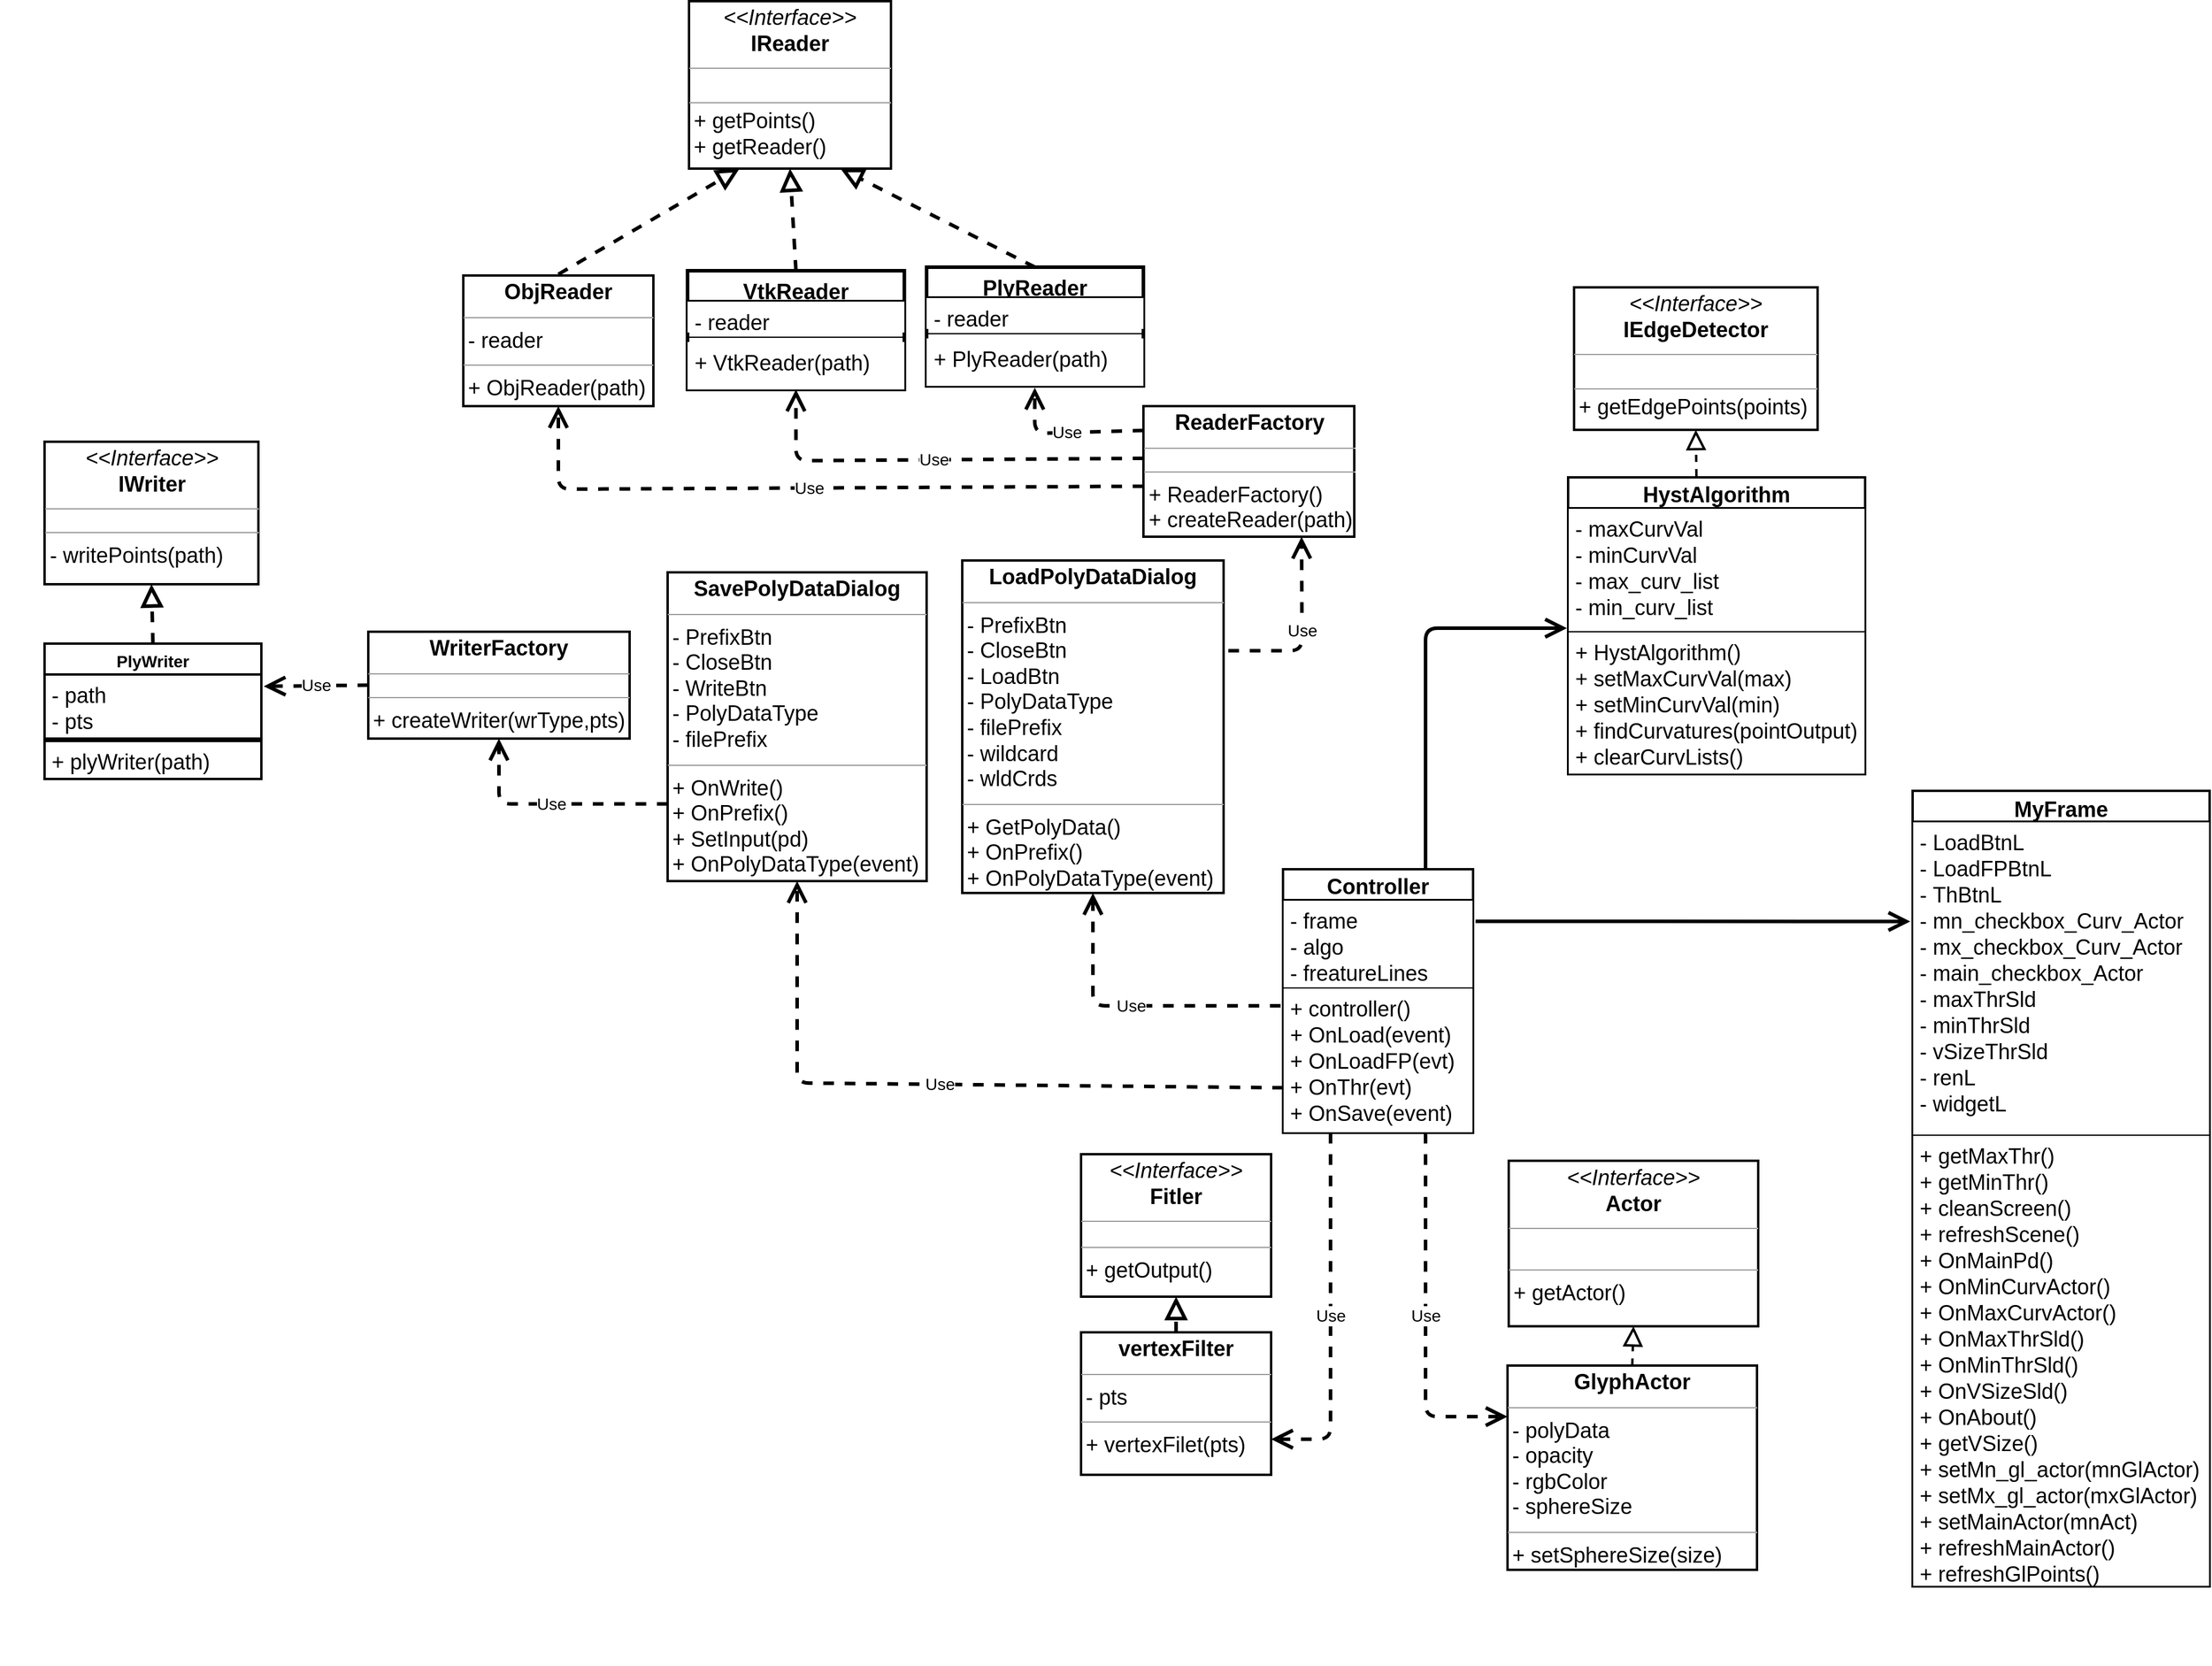 <mxfile version="13.6.3" type="device"><diagram id="arAiAwgTj6koBBuHnIMw" name="Page-1"><mxGraphModel dx="2340" dy="1719" grid="1" gridSize="10" guides="1" tooltips="1" connect="1" arrows="1" fold="1" page="1" pageScale="1" pageWidth="1100" pageHeight="1100" math="0" shadow="0"><root><mxCell id="0"/><mxCell id="1" parent="0"/><mxCell id="KQCV_hTk6XwVhJY0CgqL-32" value="" style="group;" parent="1" vertex="1" connectable="0"><mxGeometry x="730" y="20" width="320" height="420" as="geometry"/></mxCell><mxCell id="KQCV_hTk6XwVhJY0CgqL-8" value="&lt;p style=&quot;margin: 4px 0px 0px ; text-align: center ; font-size: 18px&quot;&gt;&lt;font style=&quot;font-size: 18px&quot;&gt;&lt;i&gt;&amp;lt;&amp;lt;Interface&amp;gt;&amp;gt;&lt;/i&gt;&lt;br&gt;&lt;b&gt;IEdgeDetector&lt;/b&gt;&lt;/font&gt;&lt;/p&gt;&lt;hr size=&quot;1&quot; style=&quot;font-size: 18px&quot;&gt;&lt;p style=&quot;margin: 0px 0px 0px 4px ; font-size: 11px&quot;&gt;&lt;font style=&quot;font-size: 11px&quot;&gt;&lt;br&gt;&lt;/font&gt;&lt;/p&gt;&lt;hr size=&quot;1&quot; style=&quot;font-size: 11px&quot;&gt;&lt;p style=&quot;margin: 0px 0px 0px 4px ; font-size: 18px&quot;&gt;&lt;font style=&quot;font-size: 18px&quot;&gt;+ getEdgePoints(points)&amp;nbsp;&lt;/font&gt;&lt;br&gt;&lt;/p&gt;" style="verticalAlign=top;align=left;overflow=fill;fontSize=12;fontFamily=Helvetica;html=1;strokeWidth=2;" parent="KQCV_hTk6XwVhJY0CgqL-32" vertex="1"><mxGeometry x="45" width="205" height="120" as="geometry"/></mxCell><mxCell id="KQCV_hTk6XwVhJY0CgqL-16" value="" style="endArrow=block;dashed=1;endFill=0;endSize=12;html=1;entryX=0.5;entryY=1;entryDx=0;entryDy=0;fontSize=12;strokeWidth=2;" parent="KQCV_hTk6XwVhJY0CgqL-32" target="KQCV_hTk6XwVhJY0CgqL-8" edge="1"><mxGeometry width="160" relative="1" as="geometry"><mxPoint x="148" y="159" as="sourcePoint"/><mxPoint x="265" y="160" as="targetPoint"/></mxGeometry></mxCell><mxCell id="KQCV_hTk6XwVhJY0CgqL-12" value="HystAlgorithm" style="swimlane;fontStyle=1;align=center;verticalAlign=top;childLayout=stackLayout;horizontal=1;startSize=26;horizontalStack=0;resizeParent=1;resizeParentMax=0;resizeLast=0;collapsible=1;marginBottom=0;fontSize=18;spacingTop=-3;spacingBottom=2;strokeWidth=2;" parent="KQCV_hTk6XwVhJY0CgqL-32" vertex="1"><mxGeometry x="40" y="160" width="250" height="250" as="geometry"/></mxCell><mxCell id="KQCV_hTk6XwVhJY0CgqL-13" value="- maxCurvVal&#10;- minCurvVal&#10;- max_curv_list&#10;- min_curv_list" style="text;align=left;verticalAlign=top;spacingLeft=4;spacingRight=4;overflow=hidden;rotatable=0;points=[[0,0.5],[1,0.5]];portConstraint=eastwest;fillColor=#ffffff;fontSize=18;strokeColor=#000000;" parent="KQCV_hTk6XwVhJY0CgqL-12" vertex="1"><mxGeometry y="26" width="250" height="104" as="geometry"/></mxCell><mxCell id="KQCV_hTk6XwVhJY0CgqL-14" value="" style="line;strokeWidth=1;align=left;verticalAlign=middle;spacingTop=-1;spacingLeft=3;spacingRight=3;rotatable=0;labelPosition=right;points=[];portConstraint=eastwest;" parent="KQCV_hTk6XwVhJY0CgqL-12" vertex="1"><mxGeometry y="130" width="250" as="geometry"/></mxCell><mxCell id="KQCV_hTk6XwVhJY0CgqL-15" value="+ HystAlgorithm()&#10;+ setMaxCurvVal(max)&#10;+ setMinCurvVal(min)&#10;+ findCurvatures(pointOutput)&#10;+ clearCurvLists()" style="text;align=left;verticalAlign=top;spacingLeft=4;spacingRight=4;overflow=hidden;rotatable=0;points=[[0,0.5],[1,0.5]];portConstraint=eastwest;fillColor=#ffffff;fontSize=18;strokeColor=#000000;" parent="KQCV_hTk6XwVhJY0CgqL-12" vertex="1"><mxGeometry y="130" width="250" height="120" as="geometry"/></mxCell><mxCell id="54q2OSOH__a61z3snCUi-2" value="" style="group" parent="1" vertex="1" connectable="0"><mxGeometry x="-550" y="170" width="222.5" height="260" as="geometry"/></mxCell><mxCell id="54q2OSOH__a61z3snCUi-3" value="" style="group" parent="54q2OSOH__a61z3snCUi-2" vertex="1" connectable="0"><mxGeometry x="40" y="-10" width="182.5" height="270" as="geometry"/></mxCell><mxCell id="54q2OSOH__a61z3snCUi-4" value="&lt;p style=&quot;margin: 4px 0px 0px ; text-align: center ; font-size: 18px&quot;&gt;&lt;font style=&quot;font-size: 18px&quot;&gt;&lt;i&gt;&amp;lt;&amp;lt;Interface&amp;gt;&amp;gt;&lt;/i&gt;&lt;br&gt;&lt;b&gt;IWriter&lt;/b&gt;&lt;/font&gt;&lt;/p&gt;&lt;hr size=&quot;1&quot; style=&quot;font-size: 18px&quot;&gt;&lt;p style=&quot;margin: 0px 0px 0px 4px ; font-size: 1px&quot;&gt;&lt;font style=&quot;font-size: 1px&quot;&gt;&lt;br&gt;&lt;/font&gt;&lt;/p&gt;&lt;hr size=&quot;1&quot; style=&quot;font-size: 18px&quot;&gt;&lt;p style=&quot;margin: 0px 0px 0px 4px ; font-size: 18px&quot;&gt;&lt;font style=&quot;font-size: 18px&quot;&gt;- writePoints(path)&lt;/font&gt;&lt;br&gt;&lt;/p&gt;" style="verticalAlign=top;align=left;overflow=fill;fontSize=12;fontFamily=Helvetica;html=1;strokeWidth=2;" parent="54q2OSOH__a61z3snCUi-3" vertex="1"><mxGeometry x="-2.5" y="-10" width="180" height="120" as="geometry"/></mxCell><mxCell id="54q2OSOH__a61z3snCUi-5" value="" style="endArrow=block;dashed=1;endFill=0;endSize=12;html=1;strokeWidth=3;entryX=0.5;entryY=1;entryDx=0;entryDy=0;exitX=0.5;exitY=0;exitDx=0;exitDy=0;fontSize=11;" parent="54q2OSOH__a61z3snCUi-3" source="54q2OSOH__a61z3snCUi-6" target="54q2OSOH__a61z3snCUi-4" edge="1"><mxGeometry width="160" relative="1" as="geometry"><mxPoint x="88" y="150" as="sourcePoint"/><mxPoint x="89.5" y="116" as="targetPoint"/></mxGeometry></mxCell><mxCell id="54q2OSOH__a61z3snCUi-6" value="PlyWriter" style="swimlane;fontStyle=1;align=center;verticalAlign=top;childLayout=stackLayout;horizontal=1;startSize=26;horizontalStack=0;resizeParent=1;resizeParentMax=0;resizeLast=0;collapsible=1;marginBottom=0;fontSize=14;strokeWidth=2;" parent="54q2OSOH__a61z3snCUi-3" vertex="1"><mxGeometry x="-2.5" y="160" width="182.5" height="114" as="geometry"/></mxCell><mxCell id="54q2OSOH__a61z3snCUi-7" value="- path&#10;- pts" style="text;align=left;verticalAlign=top;spacingLeft=4;spacingRight=4;overflow=hidden;rotatable=0;points=[[0,0.5],[1,0.5]];portConstraint=eastwest;fillColor=#ffffff;fontSize=18;strokeWidth=2;strokeColor=#000000;" parent="54q2OSOH__a61z3snCUi-6" vertex="1"><mxGeometry y="26" width="182.5" height="54" as="geometry"/></mxCell><mxCell id="54q2OSOH__a61z3snCUi-8" value="" style="line;strokeWidth=1;align=left;verticalAlign=middle;spacingTop=-1;spacingLeft=3;spacingRight=3;rotatable=0;labelPosition=right;points=[];portConstraint=eastwest;" parent="54q2OSOH__a61z3snCUi-6" vertex="1"><mxGeometry y="80" width="182.5" height="2" as="geometry"/></mxCell><mxCell id="54q2OSOH__a61z3snCUi-9" value="+ plyWriter(path)" style="text;align=left;verticalAlign=top;spacingLeft=4;spacingRight=4;overflow=hidden;rotatable=0;points=[[0,0.5],[1,0.5]];portConstraint=eastwest;fillColor=#ffffff;fontSize=18;strokeWidth=2;strokeColor=#000000;" parent="54q2OSOH__a61z3snCUi-6" vertex="1"><mxGeometry y="82" width="182.5" height="32" as="geometry"/></mxCell><mxCell id="R6OLLwpzpmfVlheJhy-e-11" value="" style="endArrow=open;endFill=1;endSize=12;html=1;exitX=1.013;exitY=0.241;exitDx=0;exitDy=0;strokeWidth=3;exitPerimeter=0;" parent="1" source="54q2OSOH__a61z3snCUi-36" edge="1"><mxGeometry width="160" relative="1" as="geometry"><mxPoint x="700" y="393" as="sourcePoint"/><mxPoint x="1058" y="554" as="targetPoint"/><Array as="points"/></mxGeometry></mxCell><mxCell id="R6OLLwpzpmfVlheJhy-e-13" value="&lt;p style=&quot;margin: 4px 0px 0px ; text-align: center ; font-size: 18px&quot;&gt;&lt;b&gt;&lt;font style=&quot;font-size: 18px&quot;&gt;ReaderFactory&lt;/font&gt;&lt;/b&gt;&lt;/p&gt;&lt;hr size=&quot;1&quot; style=&quot;font-size: 18px&quot;&gt;&lt;p style=&quot;margin: 0px 0px 0px 4px ; font-size: 1px&quot;&gt;&lt;font style=&quot;font-size: 1px&quot;&gt;&lt;br&gt;&lt;/font&gt;&lt;/p&gt;&lt;hr size=&quot;1&quot; style=&quot;font-size: 18px&quot;&gt;&lt;p style=&quot;margin: 0px 0px 0px 4px ; font-size: 18px&quot;&gt;&lt;font style=&quot;font-size: 18px&quot;&gt;+ ReaderFactory()&lt;/font&gt;&lt;/p&gt;&lt;p style=&quot;margin: 0px 0px 0px 4px ; font-size: 18px&quot;&gt;&lt;font style=&quot;font-size: 18px&quot;&gt;+&amp;nbsp;createReader(path)&lt;/font&gt;&lt;/p&gt;" style="verticalAlign=top;align=left;overflow=fill;fontSize=12;fontFamily=Helvetica;html=1;strokeWidth=2;" parent="1" vertex="1"><mxGeometry x="412.5" y="120" width="177.5" height="110" as="geometry"/></mxCell><mxCell id="R6OLLwpzpmfVlheJhy-e-16" value="Use" style="endArrow=open;endSize=12;dashed=1;html=1;entryX=0.499;entryY=1.038;entryDx=0;entryDy=0;entryPerimeter=0;exitX=0;exitY=0.25;exitDx=0;exitDy=0;strokeWidth=3;fontSize=14;" parent="1" target="KQCV_hTk6XwVhJY0CgqL-6" edge="1"><mxGeometry width="160" relative="1" as="geometry"><mxPoint x="412.5" y="140.5" as="sourcePoint"/><mxPoint x="360" y="139" as="targetPoint"/><Array as="points"><mxPoint x="321" y="143"/></Array><mxPoint as="offset"/></mxGeometry></mxCell><mxCell id="divu3ZJ7DcPybCkY2x0n-4" value="&lt;p style=&quot;margin: 4px 0px 0px ; text-align: center ; font-size: 18px&quot;&gt;&lt;b&gt;&lt;font style=&quot;font-size: 18px&quot;&gt;ObjReader&lt;/font&gt;&lt;/b&gt;&lt;/p&gt;&lt;hr size=&quot;1&quot; style=&quot;font-size: 18px&quot;&gt;&lt;p style=&quot;margin: 0px 0px 0px 4px ; font-size: 18px&quot;&gt;&lt;font style=&quot;font-size: 18px&quot;&gt;- reader&lt;/font&gt;&lt;/p&gt;&lt;hr size=&quot;1&quot; style=&quot;font-size: 18px&quot;&gt;&lt;p style=&quot;margin: 0px 0px 0px 4px ; font-size: 18px&quot;&gt;&lt;font style=&quot;font-size: 18px&quot;&gt;+ ObjReader(path)&lt;/font&gt;&lt;/p&gt;" style="verticalAlign=top;align=left;overflow=fill;fontSize=12;fontFamily=Helvetica;html=1;strokeWidth=2;" parent="1" vertex="1"><mxGeometry x="-160" y="10" width="160" height="110" as="geometry"/></mxCell><mxCell id="R6OLLwpzpmfVlheJhy-e-5" value="" style="endArrow=block;dashed=1;endFill=0;endSize=12;html=1;exitX=0.5;exitY=0;exitDx=0;exitDy=0;entryX=0.5;entryY=1;entryDx=0;entryDy=0;strokeWidth=3;" parent="1" source="R6OLLwpzpmfVlheJhy-e-1" target="KQCV_hTk6XwVhJY0CgqL-2" edge="1"><mxGeometry width="160" relative="1" as="geometry"><mxPoint x="210" y="39" as="sourcePoint"/><mxPoint x="180" y="-31" as="targetPoint"/></mxGeometry></mxCell><mxCell id="KQCV_hTk6XwVhJY0CgqL-2" value="&lt;p style=&quot;margin: 4px 0px 0px ; text-align: center ; font-size: 18px&quot;&gt;&lt;font style=&quot;font-size: 18px&quot;&gt;&lt;i&gt;&amp;lt;&amp;lt;Interface&amp;gt;&amp;gt;&lt;/i&gt;&lt;br&gt;&lt;b&gt;IReader&lt;/b&gt;&lt;/font&gt;&lt;/p&gt;&lt;hr size=&quot;1&quot; style=&quot;font-size: 18px&quot;&gt;&lt;p style=&quot;margin: 0px 0px 0px 4px ; font-size: 11px&quot;&gt;&lt;font style=&quot;font-size: 11px&quot;&gt;&lt;br&gt;&lt;/font&gt;&lt;/p&gt;&lt;hr size=&quot;1&quot; style=&quot;font-size: 11px&quot;&gt;&lt;p style=&quot;margin: 0px 0px 0px 4px ; font-size: 18px&quot;&gt;&lt;font style=&quot;font-size: 18px&quot;&gt;+ getPoints()&lt;br&gt;&lt;/font&gt;&lt;/p&gt;&lt;p style=&quot;margin: 0px 0px 0px 4px ; font-size: 18px&quot;&gt;&lt;font style=&quot;font-size: 18px&quot;&gt;+ getReader()&lt;/font&gt;&lt;/p&gt;" style="verticalAlign=top;align=left;overflow=fill;fontSize=12;fontFamily=Helvetica;html=1;strokeWidth=2;" parent="1" vertex="1"><mxGeometry x="30" y="-221" width="170" height="141" as="geometry"/></mxCell><mxCell id="KQCV_hTk6XwVhJY0CgqL-11" value="" style="endArrow=block;dashed=1;endFill=0;endSize=12;html=1;exitX=0.5;exitY=0;exitDx=0;exitDy=0;entryX=0.75;entryY=1;entryDx=0;entryDy=0;strokeWidth=3;" parent="1" source="KQCV_hTk6XwVhJY0CgqL-3" target="KQCV_hTk6XwVhJY0CgqL-2" edge="1"><mxGeometry width="160" relative="1" as="geometry"><mxPoint x="300" y="-7" as="sourcePoint"/><mxPoint x="280" y="-33" as="targetPoint"/></mxGeometry></mxCell><mxCell id="divu3ZJ7DcPybCkY2x0n-6" value="" style="endArrow=block;dashed=1;endFill=0;endSize=12;html=1;entryX=0.25;entryY=1;entryDx=0;entryDy=0;exitX=0.5;exitY=0;exitDx=0;exitDy=0;strokeWidth=3;" parent="1" target="KQCV_hTk6XwVhJY0CgqL-2" edge="1"><mxGeometry width="160" relative="1" as="geometry"><mxPoint x="-80" y="9" as="sourcePoint"/><mxPoint x="50" y="-41" as="targetPoint"/></mxGeometry></mxCell><mxCell id="divu3ZJ7DcPybCkY2x0n-7" value="Use" style="endArrow=open;endSize=12;dashed=1;html=1;entryX=0.5;entryY=1;entryDx=0;entryDy=0;exitX=0;exitY=0.5;exitDx=0;exitDy=0;strokeWidth=3;fontSize=14;" parent="1" target="R6OLLwpzpmfVlheJhy-e-1" edge="1"><mxGeometry width="160" relative="1" as="geometry"><mxPoint x="412.5" y="164" as="sourcePoint"/><mxPoint x="250" y="209" as="targetPoint"/><Array as="points"><mxPoint x="120" y="166"/></Array></mxGeometry></mxCell><mxCell id="divu3ZJ7DcPybCkY2x0n-11" value="Use" style="endArrow=open;endSize=12;dashed=1;html=1;exitX=0;exitY=0.75;exitDx=0;exitDy=0;strokeWidth=3;fontSize=14;" parent="1" edge="1"><mxGeometry width="160" relative="1" as="geometry"><mxPoint x="412.5" y="187.5" as="sourcePoint"/><mxPoint x="-80" y="120" as="targetPoint"/><Array as="points"><mxPoint x="-80" y="190"/></Array></mxGeometry></mxCell><mxCell id="54q2OSOH__a61z3snCUi-35" value="Controller" style="swimlane;fontStyle=1;align=center;verticalAlign=top;childLayout=stackLayout;horizontal=1;startSize=26;horizontalStack=0;resizeParent=1;resizeParentMax=0;resizeLast=0;collapsible=1;marginBottom=0;fontSize=18;spacingTop=-3;strokeWidth=2;" parent="1" vertex="1"><mxGeometry x="530" y="510" width="160" height="222" as="geometry"><mxRectangle x="410" y="300" width="90" height="26" as="alternateBounds"/></mxGeometry></mxCell><mxCell id="54q2OSOH__a61z3snCUi-36" value="- frame&#10;- algo&#10;- freatureLines" style="text;align=left;verticalAlign=top;spacingLeft=4;spacingRight=4;overflow=hidden;rotatable=0;points=[[0,0.5],[1,0.5]];portConstraint=eastwest;fillColor=#ffffff;fontSize=18;strokeColor=#000000;" parent="54q2OSOH__a61z3snCUi-35" vertex="1"><mxGeometry y="26" width="160" height="74" as="geometry"/></mxCell><mxCell id="54q2OSOH__a61z3snCUi-37" value="" style="line;strokeWidth=1;fillColor=none;align=left;verticalAlign=middle;spacingTop=-1;spacingLeft=3;spacingRight=3;rotatable=0;labelPosition=right;points=[];portConstraint=eastwest;" parent="54q2OSOH__a61z3snCUi-35" vertex="1"><mxGeometry y="100" width="160" as="geometry"/></mxCell><mxCell id="54q2OSOH__a61z3snCUi-38" value="+ controller()&#10;+ OnLoad(event)&#10;+ OnLoadFP(evt)&#10;+ OnThr(evt)&#10;+ OnSave(event)" style="text;align=left;verticalAlign=top;spacingLeft=4;spacingRight=4;overflow=hidden;rotatable=0;points=[[0,0.5],[1,0.5]];portConstraint=eastwest;fillColor=#ffffff;fontStyle=0;fontSize=18;strokeColor=#000000;" parent="54q2OSOH__a61z3snCUi-35" vertex="1"><mxGeometry y="100" width="160" height="122" as="geometry"/></mxCell><mxCell id="divu3ZJ7DcPybCkY2x0n-16" value="" style="group" parent="1" vertex="1" connectable="0"><mxGeometry x="720" y="720" width="210" height="460" as="geometry"/></mxCell><mxCell id="KQCV_hTk6XwVhJY0CgqL-17" value="&lt;p style=&quot;margin: 4px 0px 0px ; text-align: center ; font-size: 18px&quot;&gt;&lt;font style=&quot;font-size: 18px&quot;&gt;&lt;i&gt;&amp;lt;&amp;lt;Interface&amp;gt;&amp;gt;&lt;/i&gt;&lt;br&gt;&lt;b&gt;Actor&lt;/b&gt;&lt;/font&gt;&lt;/p&gt;&lt;hr size=&quot;1&quot; style=&quot;font-size: 18px&quot;&gt;&lt;p style=&quot;margin: 0px 0px 0px 4px ; font-size: 13px&quot;&gt;&lt;font style=&quot;font-size: 13px&quot;&gt;&lt;br&gt;&lt;/font&gt;&lt;/p&gt;&lt;hr size=&quot;1&quot; style=&quot;font-size: 18px&quot;&gt;&lt;p style=&quot;margin: 0px 0px 0px 4px ; font-size: 18px&quot;&gt;&lt;font style=&quot;font-size: 18px&quot;&gt;+ getActor()&lt;/font&gt;&lt;/p&gt;" style="verticalAlign=top;align=left;overflow=fill;fontSize=12;fontFamily=Helvetica;html=1;strokeWidth=2;" parent="divu3ZJ7DcPybCkY2x0n-16" vertex="1"><mxGeometry y="35.548" width="210" height="139.333" as="geometry"/></mxCell><mxCell id="divu3ZJ7DcPybCkY2x0n-1" value="&lt;p style=&quot;margin: 4px 0px 0px ; text-align: center ; font-size: 18px&quot;&gt;&lt;b&gt;&lt;font style=&quot;font-size: 18px&quot;&gt;GlyphActor&lt;/font&gt;&lt;/b&gt;&lt;/p&gt;&lt;hr size=&quot;1&quot; style=&quot;font-size: 18px&quot;&gt;&lt;p style=&quot;margin: 0px 0px 0px 4px ; font-size: 18px&quot;&gt;&lt;font style=&quot;font-size: 18px&quot;&gt;-&amp;nbsp;polyData&lt;/font&gt;&lt;/p&gt;&lt;p style=&quot;margin: 0px 0px 0px 4px ; font-size: 18px&quot;&gt;&lt;font style=&quot;font-size: 18px&quot;&gt;- opacity&lt;/font&gt;&lt;/p&gt;&lt;p style=&quot;margin: 0px 0px 0px 4px ; font-size: 18px&quot;&gt;&lt;font style=&quot;font-size: 18px&quot;&gt;- rgbColor&lt;/font&gt;&lt;/p&gt;&lt;p style=&quot;margin: 0px 0px 0px 4px ; font-size: 18px&quot;&gt;&lt;font style=&quot;font-size: 18px&quot;&gt;- sphereSize&lt;/font&gt;&lt;/p&gt;&lt;hr size=&quot;1&quot; style=&quot;font-size: 18px&quot;&gt;&lt;p style=&quot;margin: 0px 0px 0px 4px ; font-size: 18px&quot;&gt;&lt;font style=&quot;font-size: 18px&quot;&gt;+ setSphereSize(size)&lt;/font&gt;&lt;/p&gt;" style="verticalAlign=top;align=left;overflow=fill;fontSize=12;fontFamily=Helvetica;html=1;strokeWidth=2;" parent="divu3ZJ7DcPybCkY2x0n-16" vertex="1"><mxGeometry x="-1" y="207.98" width="210" height="172.02" as="geometry"/></mxCell><mxCell id="divu3ZJ7DcPybCkY2x0n-2" value="" style="endArrow=block;dashed=1;endFill=0;endSize=12;html=1;exitX=0.5;exitY=0;exitDx=0;exitDy=0;entryX=0.5;entryY=1;entryDx=0;entryDy=0;fontSize=11;strokeWidth=2;" parent="divu3ZJ7DcPybCkY2x0n-16" source="divu3ZJ7DcPybCkY2x0n-1" target="KQCV_hTk6XwVhJY0CgqL-17" edge="1"><mxGeometry width="160" relative="1" as="geometry"><mxPoint x="-20" y="139.333" as="sourcePoint"/><mxPoint x="100" y="177.333" as="targetPoint"/></mxGeometry></mxCell><mxCell id="divu3ZJ7DcPybCkY2x0n-17" value="" style="endArrow=open;endFill=1;endSize=12;html=1;exitX=0.75;exitY=0;exitDx=0;exitDy=0;strokeWidth=3;fontSize=12;" parent="1" source="54q2OSOH__a61z3snCUi-35" edge="1"><mxGeometry width="160" relative="1" as="geometry"><mxPoint x="750" y="370" as="sourcePoint"/><mxPoint x="769" y="307" as="targetPoint"/><Array as="points"><mxPoint x="650" y="307"/></Array></mxGeometry></mxCell><mxCell id="R6OLLwpzpmfVlheJhy-e-1" value="VtkReader" style="swimlane;fontStyle=1;align=center;verticalAlign=top;childLayout=stackLayout;horizontal=1;startSize=26;horizontalStack=0;resizeParent=1;resizeParentMax=0;resizeLast=0;collapsible=1;marginBottom=0;fontSize=18;strokeWidth=3;" parent="1" vertex="1"><mxGeometry x="28.75" y="6" width="182.5" height="100" as="geometry"/></mxCell><mxCell id="R6OLLwpzpmfVlheJhy-e-2" value="- reader" style="text;strokeColor=none;align=left;verticalAlign=top;spacingLeft=4;spacingRight=4;overflow=hidden;rotatable=0;points=[[0,0.5],[1,0.5]];portConstraint=eastwest;fillColor=#ffffff;fontSize=18;" parent="R6OLLwpzpmfVlheJhy-e-1" vertex="1"><mxGeometry y="26" width="182.5" height="26" as="geometry"/></mxCell><mxCell id="R6OLLwpzpmfVlheJhy-e-3" value="" style="line;strokeWidth=1;align=left;verticalAlign=middle;spacingTop=-1;spacingLeft=3;spacingRight=3;rotatable=0;labelPosition=right;points=[];portConstraint=eastwest;" parent="R6OLLwpzpmfVlheJhy-e-1" vertex="1"><mxGeometry y="52" width="182.5" height="8" as="geometry"/></mxCell><mxCell id="R6OLLwpzpmfVlheJhy-e-4" value="+ VtkReader(path)" style="text;strokeColor=none;align=left;verticalAlign=top;spacingLeft=4;spacingRight=4;overflow=hidden;rotatable=0;points=[[0,0.5],[1,0.5]];portConstraint=eastwest;fillColor=#ffffff;fontSize=18;" parent="R6OLLwpzpmfVlheJhy-e-1" vertex="1"><mxGeometry y="60" width="182.5" height="40" as="geometry"/></mxCell><mxCell id="KQCV_hTk6XwVhJY0CgqL-3" value="PlyReader" style="swimlane;fontStyle=1;align=center;verticalAlign=top;childLayout=stackLayout;horizontal=1;startSize=26;horizontalStack=0;resizeParent=1;resizeParentMax=0;resizeLast=0;collapsible=1;marginBottom=0;fontSize=18;strokeWidth=3;" parent="1" vertex="1"><mxGeometry x="230" y="3" width="182.5" height="100" as="geometry"/></mxCell><mxCell id="KQCV_hTk6XwVhJY0CgqL-4" value="- reader" style="text;align=left;verticalAlign=top;spacingLeft=4;spacingRight=4;overflow=hidden;rotatable=0;points=[[0,0.5],[1,0.5]];portConstraint=eastwest;fillColor=#ffffff;fontSize=18;" parent="KQCV_hTk6XwVhJY0CgqL-3" vertex="1"><mxGeometry y="26" width="182.5" height="26" as="geometry"/></mxCell><mxCell id="KQCV_hTk6XwVhJY0CgqL-5" value="" style="line;strokeWidth=1;align=left;verticalAlign=middle;spacingTop=-1;spacingLeft=3;spacingRight=3;rotatable=0;labelPosition=right;points=[];portConstraint=eastwest;" parent="KQCV_hTk6XwVhJY0CgqL-3" vertex="1"><mxGeometry y="52" width="182.5" height="8" as="geometry"/></mxCell><mxCell id="KQCV_hTk6XwVhJY0CgqL-6" value="+ PlyReader(path)" style="text;strokeColor=none;align=left;verticalAlign=top;spacingLeft=4;spacingRight=4;overflow=hidden;rotatable=0;points=[[0,0.5],[1,0.5]];portConstraint=eastwest;fillColor=#ffffff;fontSize=18;" parent="KQCV_hTk6XwVhJY0CgqL-3" vertex="1"><mxGeometry y="60" width="182.5" height="40" as="geometry"/></mxCell><mxCell id="divu3ZJ7DcPybCkY2x0n-24" value="&lt;p style=&quot;margin: 4px 0px 0px ; text-align: center ; font-size: 18px&quot;&gt;&lt;b&gt;&lt;font style=&quot;font-size: 18px&quot;&gt;LoadPolyDataDialog&lt;/font&gt;&lt;/b&gt;&lt;/p&gt;&lt;hr size=&quot;1&quot; style=&quot;font-size: 18px&quot;&gt;&lt;p style=&quot;margin: 0px 0px 0px 4px ; font-size: 18px&quot;&gt;&lt;font style=&quot;font-size: 18px&quot;&gt;-&amp;nbsp;PrefixBtn&lt;/font&gt;&lt;/p&gt;&lt;p style=&quot;margin: 0px 0px 0px 4px ; font-size: 18px&quot;&gt;&lt;font style=&quot;font-size: 18px&quot;&gt;-&amp;nbsp;CloseBtn&lt;/font&gt;&lt;/p&gt;&lt;p style=&quot;margin: 0px 0px 0px 4px ; font-size: 18px&quot;&gt;&lt;font style=&quot;font-size: 18px&quot;&gt;-&amp;nbsp;LoadBtn&lt;/font&gt;&lt;/p&gt;&lt;p style=&quot;margin: 0px 0px 0px 4px ; font-size: 18px&quot;&gt;&lt;font style=&quot;font-size: 18px&quot;&gt;-&amp;nbsp;PolyDataType&lt;/font&gt;&lt;/p&gt;&lt;p style=&quot;margin: 0px 0px 0px 4px ; font-size: 18px&quot;&gt;&lt;font style=&quot;font-size: 18px&quot;&gt;-&amp;nbsp;filePrefix&lt;/font&gt;&lt;/p&gt;&lt;p style=&quot;margin: 0px 0px 0px 4px ; font-size: 18px&quot;&gt;&lt;font style=&quot;font-size: 18px&quot;&gt;- wildcard&lt;/font&gt;&lt;/p&gt;&lt;p style=&quot;margin: 0px 0px 0px 4px ; font-size: 18px&quot;&gt;&lt;font style=&quot;font-size: 18px&quot;&gt;-&amp;nbsp;wldCrds&lt;/font&gt;&lt;/p&gt;&lt;hr size=&quot;1&quot; style=&quot;font-size: 18px&quot;&gt;&lt;p style=&quot;margin: 0px 0px 0px 4px ; font-size: 18px&quot;&gt;&lt;font style=&quot;font-size: 18px&quot;&gt;+&amp;nbsp;GetPolyData()&lt;/font&gt;&lt;/p&gt;&lt;p style=&quot;margin: 0px 0px 0px 4px ; font-size: 18px&quot;&gt;&lt;font style=&quot;font-size: 18px&quot;&gt;+&amp;nbsp;OnPrefix()&lt;/font&gt;&lt;/p&gt;&lt;p style=&quot;margin: 0px 0px 0px 4px ; font-size: 18px&quot;&gt;&lt;font style=&quot;font-size: 18px&quot;&gt;+&amp;nbsp;OnPolyDataType(event)&lt;/font&gt;&lt;/p&gt;" style="verticalAlign=top;align=left;overflow=fill;fontSize=12;fontFamily=Helvetica;html=1;strokeWidth=2;" parent="1" vertex="1"><mxGeometry x="260" y="250" width="220" height="280" as="geometry"/></mxCell><mxCell id="divu3ZJ7DcPybCkY2x0n-25" value="&lt;p style=&quot;margin: 4px 0px 0px ; text-align: center ; font-size: 18px&quot;&gt;&lt;b&gt;&lt;font style=&quot;font-size: 18px&quot;&gt;SavePolyDataDialog&lt;/font&gt;&lt;/b&gt;&lt;/p&gt;&lt;hr size=&quot;1&quot; style=&quot;font-size: 18px&quot;&gt;&lt;p style=&quot;margin: 0px 0px 0px 4px ; font-size: 18px&quot;&gt;&lt;font style=&quot;font-size: 18px&quot;&gt;-&amp;nbsp;PrefixBtn&lt;/font&gt;&lt;/p&gt;&lt;p style=&quot;margin: 0px 0px 0px 4px ; font-size: 18px&quot;&gt;&lt;font style=&quot;font-size: 18px&quot;&gt;-&amp;nbsp;CloseBtn&lt;/font&gt;&lt;/p&gt;&lt;p style=&quot;margin: 0px 0px 0px 4px ; font-size: 18px&quot;&gt;&lt;font style=&quot;font-size: 18px&quot;&gt;- WriteBtn&lt;/font&gt;&lt;/p&gt;&lt;p style=&quot;margin: 0px 0px 0px 4px ; font-size: 18px&quot;&gt;&lt;font style=&quot;font-size: 18px&quot;&gt;-&amp;nbsp;PolyDataType&lt;/font&gt;&lt;/p&gt;&lt;p style=&quot;margin: 0px 0px 0px 4px ; font-size: 18px&quot;&gt;&lt;font style=&quot;font-size: 18px&quot;&gt;- filePrefix&lt;/font&gt;&lt;/p&gt;&lt;hr size=&quot;1&quot; style=&quot;font-size: 18px&quot;&gt;&lt;p style=&quot;margin: 0px 0px 0px 4px ; font-size: 18px&quot;&gt;&lt;font style=&quot;font-size: 18px&quot;&gt;+ OnWrite()&lt;/font&gt;&lt;/p&gt;&lt;p style=&quot;margin: 0px 0px 0px 4px ; font-size: 18px&quot;&gt;&lt;font style=&quot;font-size: 18px&quot;&gt;+&amp;nbsp;OnPrefix()&lt;/font&gt;&lt;/p&gt;&lt;p style=&quot;margin: 0px 0px 0px 4px ; font-size: 18px&quot;&gt;&lt;font style=&quot;font-size: 18px&quot;&gt;+ SetInput(pd)&lt;/font&gt;&lt;/p&gt;&lt;p style=&quot;margin: 0px 0px 0px 4px ; font-size: 18px&quot;&gt;&lt;font style=&quot;font-size: 18px&quot;&gt;+&amp;nbsp;OnPolyDataType(event)&lt;/font&gt;&lt;/p&gt;" style="verticalAlign=top;align=left;overflow=fill;fontSize=12;fontFamily=Helvetica;html=1;strokeWidth=2;" parent="1" vertex="1"><mxGeometry x="12" y="260" width="218" height="260" as="geometry"/></mxCell><mxCell id="divu3ZJ7DcPybCkY2x0n-28" value="&lt;p style=&quot;margin: 4px 0px 0px ; text-align: center ; font-size: 18px&quot;&gt;&lt;b&gt;&lt;font style=&quot;font-size: 18px&quot;&gt;WriterFactory&lt;/font&gt;&lt;/b&gt;&lt;/p&gt;&lt;hr size=&quot;1&quot; style=&quot;font-size: 18px&quot;&gt;&lt;p style=&quot;margin: 0px 0px 0px 4px ; font-size: 1px&quot;&gt;&lt;font style=&quot;font-size: 1px&quot;&gt;&lt;br&gt;&lt;/font&gt;&lt;/p&gt;&lt;hr size=&quot;1&quot; style=&quot;font-size: 18px&quot;&gt;&lt;p style=&quot;margin: 0px 0px 0px 4px ; font-size: 18px&quot;&gt;&lt;font style=&quot;font-size: 18px&quot;&gt;+&amp;nbsp;createWriter(wrType,pts)&lt;/font&gt;&lt;/p&gt;" style="verticalAlign=top;align=left;overflow=fill;fontSize=12;fontFamily=Helvetica;html=1;strokeWidth=2;" parent="1" vertex="1"><mxGeometry x="-240" y="310" width="220" height="90" as="geometry"/></mxCell><mxCell id="divu3ZJ7DcPybCkY2x0n-29" value="" style="group" parent="1" vertex="1" connectable="0"><mxGeometry x="360" y="750" width="160" height="270" as="geometry"/></mxCell><mxCell id="divu3ZJ7DcPybCkY2x0n-20" value="&lt;p style=&quot;margin: 4px 0px 0px ; text-align: center ; font-size: 18px&quot;&gt;&lt;font style=&quot;font-size: 18px&quot;&gt;&lt;i&gt;&amp;lt;&amp;lt;Interface&amp;gt;&amp;gt;&lt;/i&gt;&lt;br&gt;&lt;b&gt;Fitler&lt;/b&gt;&lt;/font&gt;&lt;/p&gt;&lt;hr size=&quot;1&quot; style=&quot;font-size: 18px&quot;&gt;&lt;p style=&quot;margin: 0px 0px 0px 4px ; font-size: 1px&quot;&gt;&lt;font style=&quot;font-size: 1px&quot;&gt;&lt;br&gt;&lt;br&gt;&lt;/font&gt;&lt;/p&gt;&lt;hr size=&quot;1&quot; style=&quot;font-size: 18px&quot;&gt;&lt;p style=&quot;margin: 0px 0px 0px 4px ; font-size: 18px&quot;&gt;&lt;font style=&quot;font-size: 18px&quot;&gt;&lt;font style=&quot;font-size: 18px&quot;&gt;+ getOutput()&lt;/font&gt;&lt;br&gt;&lt;/font&gt;&lt;br&gt;&lt;/p&gt;" style="verticalAlign=top;align=left;overflow=fill;fontSize=12;fontFamily=Helvetica;html=1;strokeWidth=2;" parent="divu3ZJ7DcPybCkY2x0n-29" vertex="1"><mxGeometry width="160" height="120" as="geometry"/></mxCell><mxCell id="divu3ZJ7DcPybCkY2x0n-21" value="&lt;p style=&quot;margin: 4px 0px 0px ; text-align: center ; font-size: 18px&quot;&gt;&lt;b&gt;&lt;font style=&quot;font-size: 18px&quot;&gt;vertexFilter&lt;/font&gt;&lt;/b&gt;&lt;/p&gt;&lt;hr size=&quot;1&quot; style=&quot;font-size: 18px&quot;&gt;&lt;p style=&quot;margin: 0px 0px 0px 4px ; font-size: 18px&quot;&gt;&lt;font style=&quot;font-size: 18px&quot;&gt;- pts&lt;/font&gt;&lt;/p&gt;&lt;hr size=&quot;1&quot; style=&quot;font-size: 18px&quot;&gt;&lt;p style=&quot;margin: 0px 0px 0px 4px ; font-size: 18px&quot;&gt;&lt;font style=&quot;font-size: 18px&quot;&gt;+ vertexFilet(pts)&lt;/font&gt;&lt;/p&gt;" style="verticalAlign=top;align=left;overflow=fill;fontSize=12;fontFamily=Helvetica;html=1;strokeWidth=2;" parent="divu3ZJ7DcPybCkY2x0n-29" vertex="1"><mxGeometry y="150" width="160" height="120" as="geometry"/></mxCell><mxCell id="divu3ZJ7DcPybCkY2x0n-26" value="" style="endArrow=block;dashed=1;endFill=0;endSize=12;html=1;entryX=0.5;entryY=1;entryDx=0;entryDy=0;exitX=0.5;exitY=0;exitDx=0;exitDy=0;strokeWidth=3;" parent="divu3ZJ7DcPybCkY2x0n-29" source="divu3ZJ7DcPybCkY2x0n-21" target="divu3ZJ7DcPybCkY2x0n-20" edge="1"><mxGeometry width="160" relative="1" as="geometry"><mxPoint x="-30" y="190" as="sourcePoint"/><mxPoint x="130" y="190" as="targetPoint"/></mxGeometry></mxCell><mxCell id="divu3ZJ7DcPybCkY2x0n-32" value="Use" style="endArrow=open;endSize=12;dashed=1;html=1;exitX=0;exitY=0.5;exitDx=0;exitDy=0;entryX=1.011;entryY=0.185;entryDx=0;entryDy=0;strokeWidth=3;fontSize=14;entryPerimeter=0;" parent="1" source="divu3ZJ7DcPybCkY2x0n-28" target="54q2OSOH__a61z3snCUi-7" edge="1"><mxGeometry width="160" relative="1" as="geometry"><mxPoint x="-340" y="310" as="sourcePoint"/><mxPoint x="-180" y="310" as="targetPoint"/></mxGeometry></mxCell><mxCell id="divu3ZJ7DcPybCkY2x0n-36" value="Use" style="endArrow=open;endSize=12;dashed=1;html=1;exitX=0;exitY=0.689;exitDx=0;exitDy=0;exitPerimeter=0;entryX=0.5;entryY=1;entryDx=0;entryDy=0;fontSize=14;strokeWidth=3;" parent="1" source="54q2OSOH__a61z3snCUi-38" target="divu3ZJ7DcPybCkY2x0n-25" edge="1"><mxGeometry width="160" relative="1" as="geometry"><mxPoint x="430" y="615.714" as="sourcePoint"/><mxPoint x="360" y="430" as="targetPoint"/><Array as="points"><mxPoint x="121" y="690"/></Array></mxGeometry></mxCell><mxCell id="54q2OSOH__a61z3snCUi-43" value="MyFrame" style="swimlane;fontStyle=1;align=center;verticalAlign=top;childLayout=stackLayout;horizontal=1;startSize=26;horizontalStack=0;resizeParent=1;resizeParentMax=0;resizeLast=0;collapsible=1;marginBottom=0;fontSize=18;spacingTop=-2;strokeWidth=2;" parent="1" vertex="1"><mxGeometry x="1060" y="444" width="250" height="670" as="geometry"/></mxCell><mxCell id="54q2OSOH__a61z3snCUi-44" value="- LoadBtnL&#10;- LoadFPBtnL&#10;- ThBtnL&#10;- mn_checkbox_Curv_Actor&#10;- mx_checkbox_Curv_Actor&#10;- main_checkbox_Actor&#10;- maxThrSld&#10;- minThrSld&#10;- vSizeThrSld&#10;- renL&#10;- widgetL" style="text;align=left;verticalAlign=top;spacingLeft=4;spacingRight=4;overflow=hidden;rotatable=0;points=[[0,0.5],[1,0.5]];portConstraint=eastwest;fillColor=#ffffff;fontSize=18;strokeWidth=1;strokeColor=#000000;" parent="54q2OSOH__a61z3snCUi-43" vertex="1"><mxGeometry y="26" width="250" height="264" as="geometry"/></mxCell><mxCell id="54q2OSOH__a61z3snCUi-45" value="" style="line;strokeWidth=1;fillColor=none;align=left;verticalAlign=middle;spacingTop=-1;spacingLeft=3;spacingRight=3;rotatable=0;labelPosition=right;points=[];portConstraint=eastwest;" parent="54q2OSOH__a61z3snCUi-43" vertex="1"><mxGeometry y="290" width="250" as="geometry"/></mxCell><mxCell id="54q2OSOH__a61z3snCUi-46" value="+ getMaxThr()&#10;+ getMinThr()&#10;+ cleanScreen()&#10;+ refreshScene()&#10;+ OnMainPd()&#10;+ OnMinCurvActor()&#10;+ OnMaxCurvActor()&#10;+ OnMaxThrSld()&#10;+ OnMinThrSld()&#10;+ OnVSizeSld()&#10;+ OnAbout()&#10;+ getVSize()&#10;+ setMn_gl_actor(mnGlActor)&#10;+ setMx_gl_actor(mxGlActor)&#10;+ setMainActor(mnAct)&#10;+ refreshMainActor()&#10;+ refreshGlPoints()" style="text;align=left;verticalAlign=top;spacingLeft=4;spacingRight=4;overflow=hidden;rotatable=0;points=[[0,0.5],[1,0.5]];portConstraint=eastwest;fillColor=#ffffff;fontSize=18;strokeColor=#000000;" parent="54q2OSOH__a61z3snCUi-43" vertex="1"><mxGeometry y="290" width="250" height="380" as="geometry"/></mxCell><mxCell id="divu3ZJ7DcPybCkY2x0n-37" value="Use" style="endArrow=open;endSize=12;dashed=1;html=1;exitX=0.25;exitY=1;exitDx=0;exitDy=0;entryX=1;entryY=0.75;entryDx=0;entryDy=0;fontSize=14;strokeWidth=3;" parent="1" source="54q2OSOH__a61z3snCUi-35" target="divu3ZJ7DcPybCkY2x0n-21" edge="1"><mxGeometry width="160" relative="1" as="geometry"><mxPoint x="380" y="760" as="sourcePoint"/><mxPoint x="540" y="760" as="targetPoint"/><Array as="points"><mxPoint x="570" y="990"/></Array></mxGeometry></mxCell><mxCell id="divu3ZJ7DcPybCkY2x0n-38" value="Use" style="endArrow=open;endSize=12;dashed=1;html=1;exitX=0.75;exitY=1;exitDx=0;exitDy=0;entryX=0;entryY=0.25;entryDx=0;entryDy=0;strokeWidth=3;fontSize=14;" parent="1" source="54q2OSOH__a61z3snCUi-35" target="divu3ZJ7DcPybCkY2x0n-1" edge="1"><mxGeometry width="160" relative="1" as="geometry"><mxPoint x="550" y="718.33" as="sourcePoint"/><mxPoint x="710" y="718.33" as="targetPoint"/><Array as="points"><mxPoint x="650" y="971"/></Array></mxGeometry></mxCell><mxCell id="GJ10ZNfAZ96VodIXxv6c-8" value="Use" style="endArrow=open;endSize=12;dashed=1;html=1;strokeWidth=3;fontSize=14;entryX=0.75;entryY=1;entryDx=0;entryDy=0;" parent="1" target="R6OLLwpzpmfVlheJhy-e-13" edge="1"><mxGeometry width="160" relative="1" as="geometry"><mxPoint x="484" y="326" as="sourcePoint"/><mxPoint x="650" y="300" as="targetPoint"/><Array as="points"><mxPoint x="546" y="326"/></Array></mxGeometry></mxCell><mxCell id="GJ10ZNfAZ96VodIXxv6c-13" value="Use" style="endArrow=open;endSize=12;dashed=1;html=1;strokeWidth=3;fontSize=14;entryX=0.5;entryY=1;entryDx=0;entryDy=0;exitX=0;exitY=0.75;exitDx=0;exitDy=0;" parent="1" source="divu3ZJ7DcPybCkY2x0n-25" target="divu3ZJ7DcPybCkY2x0n-28" edge="1"><mxGeometry width="160" relative="1" as="geometry"><mxPoint x="-270" y="470" as="sourcePoint"/><mxPoint x="-110" y="470" as="targetPoint"/><Array as="points"><mxPoint x="-130" y="455"/></Array></mxGeometry></mxCell><mxCell id="GJ10ZNfAZ96VodIXxv6c-14" value="Use" style="endArrow=open;endSize=12;dashed=1;html=1;strokeWidth=3;fontSize=14;entryX=0.5;entryY=1;entryDx=0;entryDy=0;" parent="1" target="divu3ZJ7DcPybCkY2x0n-24" edge="1"><mxGeometry width="160" relative="1" as="geometry"><mxPoint x="528" y="625" as="sourcePoint"/><mxPoint x="310" y="590" as="targetPoint"/><Array as="points"><mxPoint x="370" y="625"/></Array></mxGeometry></mxCell></root></mxGraphModel></diagram></mxfile>